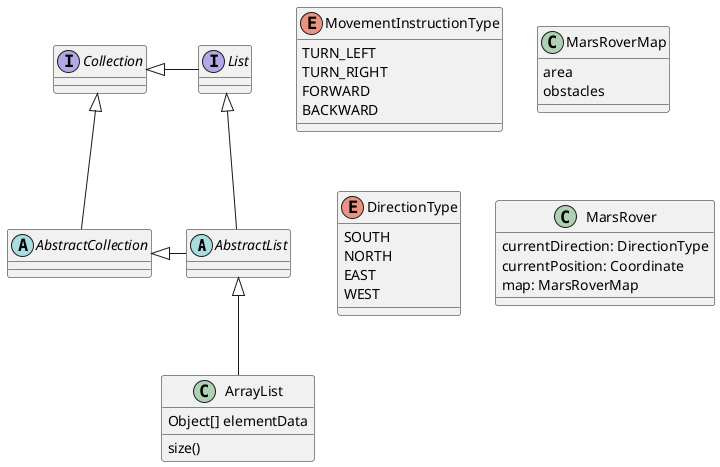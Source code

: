@startuml

abstract class AbstractList
abstract AbstractCollection
interface List
interface Collection

List <|-- AbstractList
Collection <|-- AbstractCollection

Collection <|- List
AbstractCollection <|- AbstractList
AbstractList <|-- ArrayList

class ArrayList {
Object[] elementData
size()
}

enum MovementInstructionType {
TURN_LEFT
TURN_RIGHT
FORWARD
BACKWARD
}

class MarsRoverMap {
    area
    obstacles
}


enum DirectionType{
    SOUTH
    NORTH
    EAST
    WEST
}

class MarsRover {
    currentDirection: DirectionType
    currentPosition: Coordinate
    map: MarsRoverMap
}

@enduml